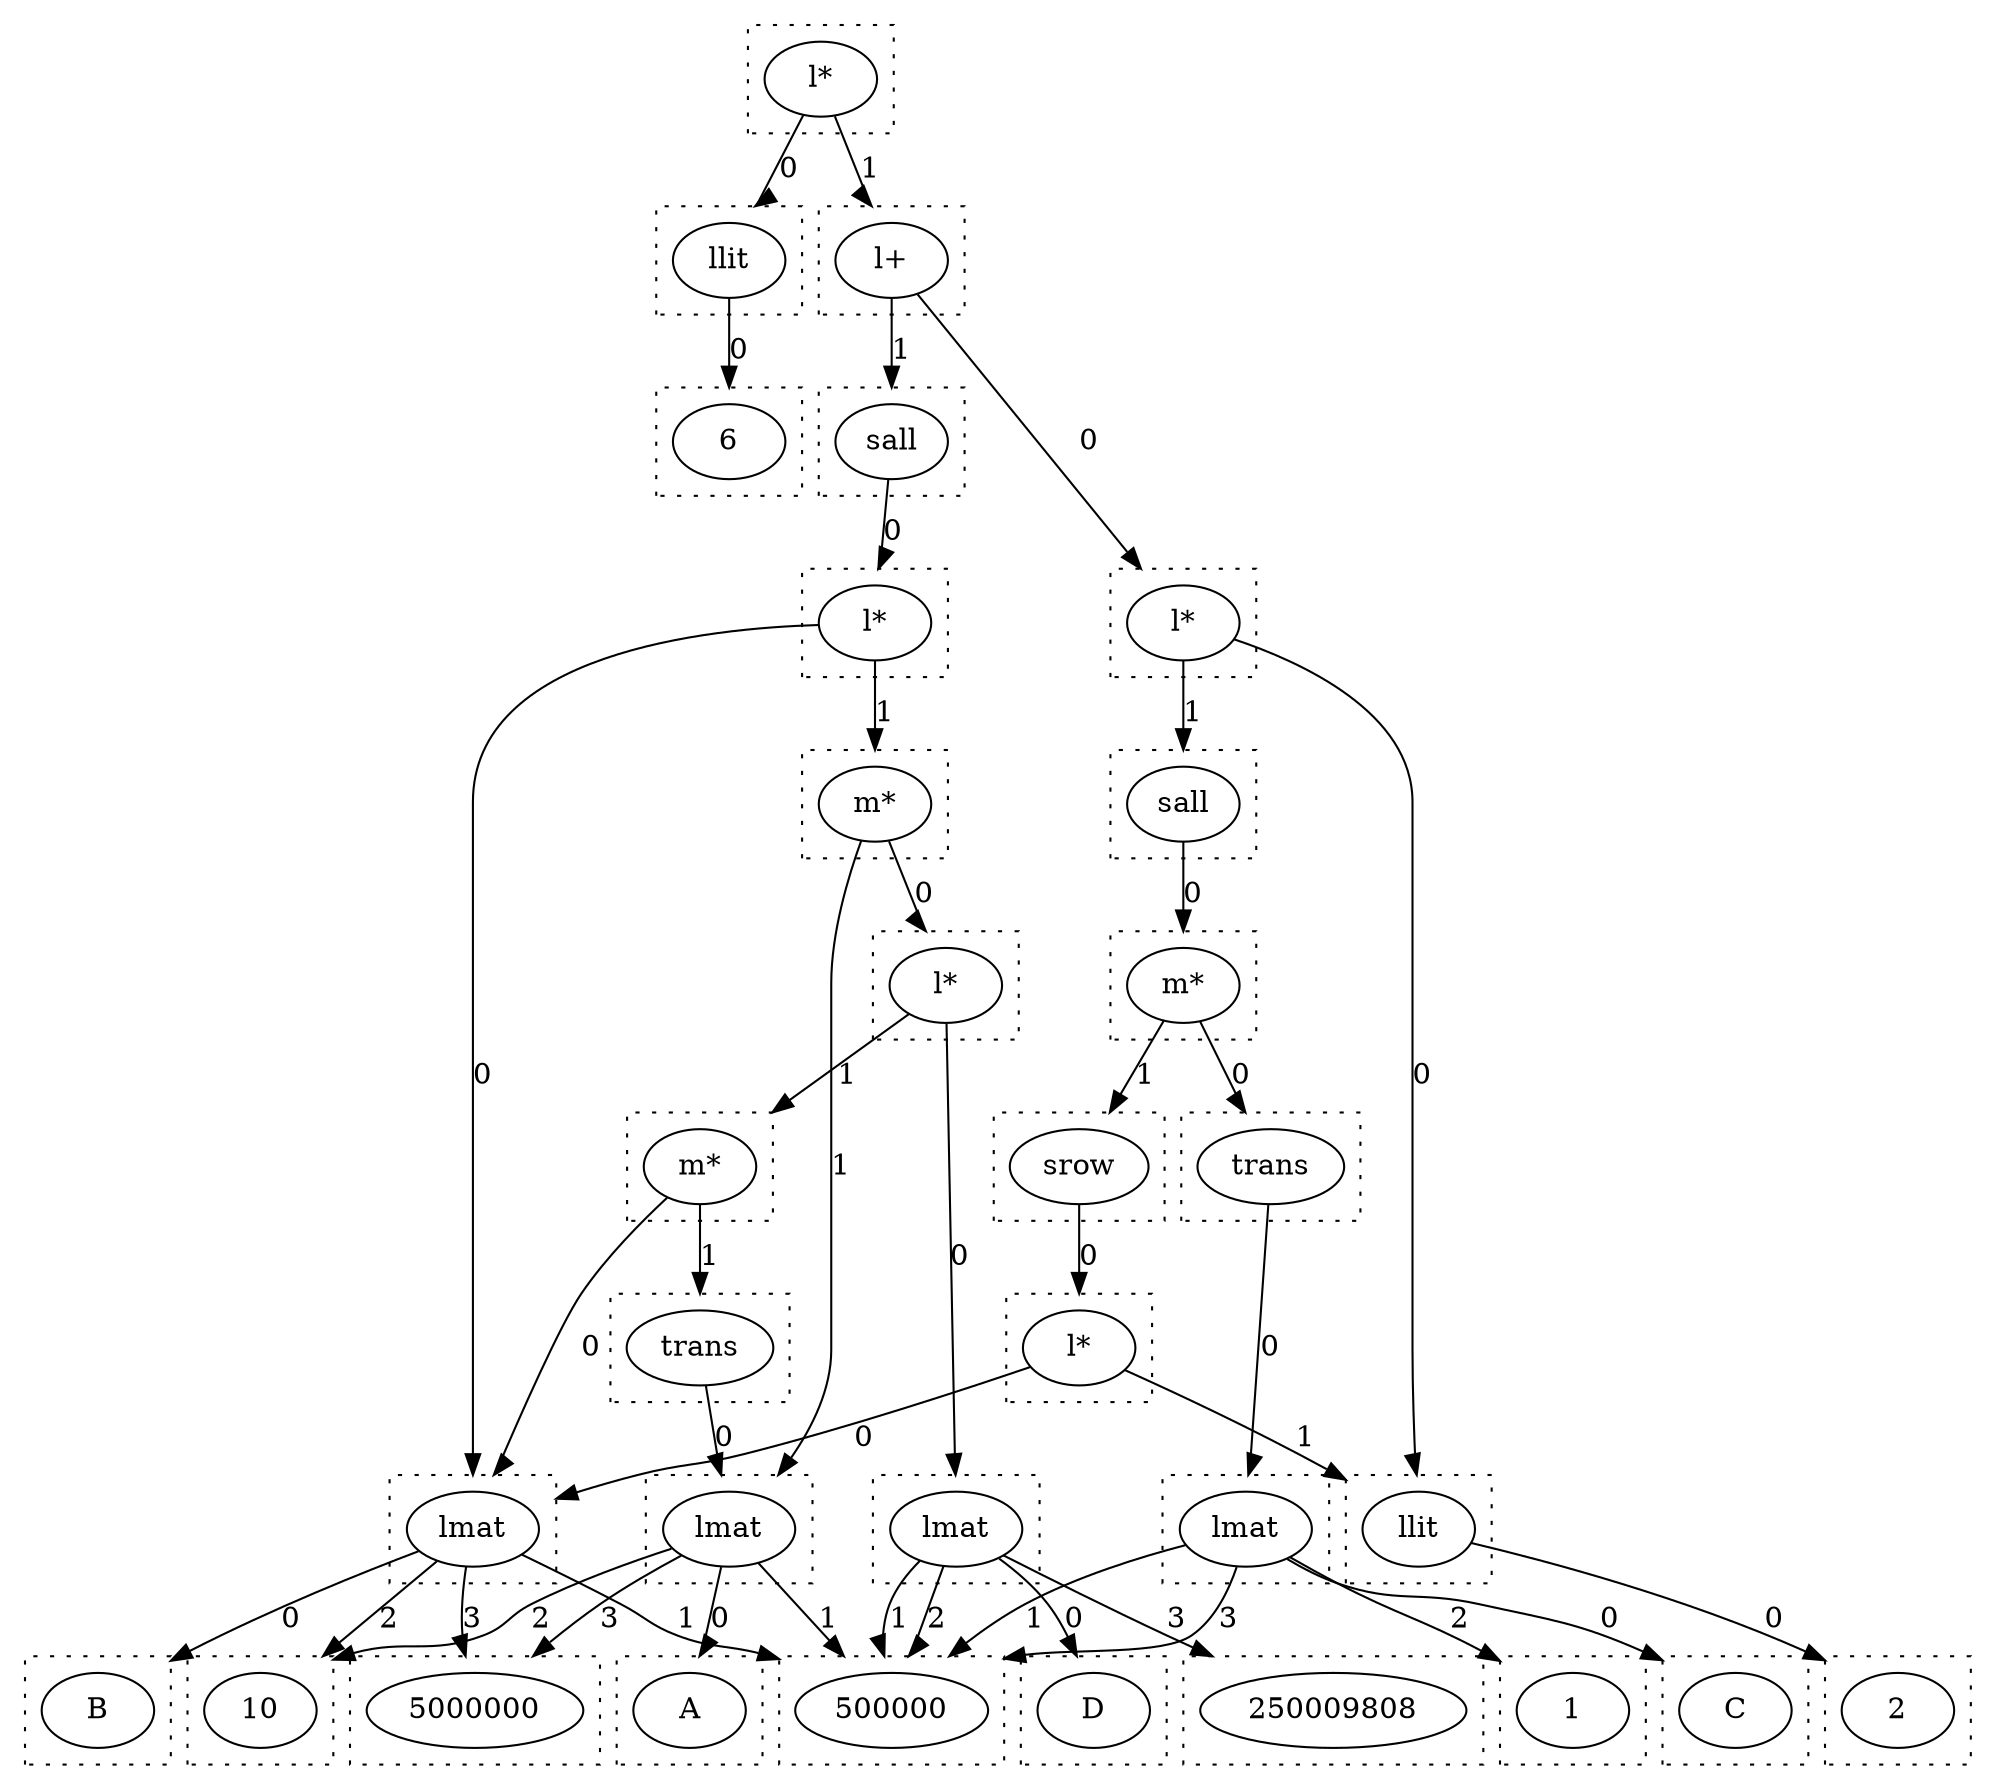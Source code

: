 digraph {
  compound=true
  subgraph cluster_0 {
    style=dotted
    0.0[label = "6"]
  }
  subgraph cluster_1 {
    style=dotted
    1.0[label = "llit"]
  }
  subgraph cluster_2 {
    style=dotted
    2.0[label = "2"]
  }
  subgraph cluster_3 {
    style=dotted
    3.0[label = "llit"]
  }
  subgraph cluster_4 {
    style=dotted
    4.0[label = "C"]
  }
  subgraph cluster_5 {
    style=dotted
    5.0[label = "500000"]
  }
  subgraph cluster_6 {
    style=dotted
    6.0[label = "1"]
  }
  subgraph cluster_7 {
    style=dotted
    7.0[label = "lmat"]
  }
  subgraph cluster_8 {
    style=dotted
    8.0[label = "trans"]
  }
  subgraph cluster_9 {
    style=dotted
    9.0[label = "B"]
  }
  subgraph cluster_10 {
    style=dotted
    10.0[label = "10"]
  }
  subgraph cluster_11 {
    style=dotted
    11.0[label = "5000000"]
  }
  subgraph cluster_12 {
    style=dotted
    12.0[label = "lmat"]
  }
  subgraph cluster_13 {
    style=dotted
    13.0[label = "l*"]
  }
  subgraph cluster_14 {
    style=dotted
    14.0[label = "srow"]
  }
  subgraph cluster_15 {
    style=dotted
    15.0[label = "m*"]
  }
  subgraph cluster_16 {
    style=dotted
    16.0[label = "sall"]
  }
  subgraph cluster_17 {
    style=dotted
    17.0[label = "l*"]
  }
  subgraph cluster_18 {
    style=dotted
    18.0[label = "D"]
  }
  subgraph cluster_19 {
    style=dotted
    19.0[label = "250009808"]
  }
  subgraph cluster_20 {
    style=dotted
    20.0[label = "lmat"]
  }
  subgraph cluster_21 {
    style=dotted
    21.0[label = "A"]
  }
  subgraph cluster_22 {
    style=dotted
    22.0[label = "lmat"]
  }
  subgraph cluster_23 {
    style=dotted
    23.0[label = "trans"]
  }
  subgraph cluster_24 {
    style=dotted
    24.0[label = "m*"]
  }
  subgraph cluster_25 {
    style=dotted
    25.0[label = "l*"]
  }
  subgraph cluster_26 {
    style=dotted
    26.0[label = "m*"]
  }
  subgraph cluster_27 {
    style=dotted
    27.0[label = "l*"]
  }
  subgraph cluster_28 {
    style=dotted
    28.0[label = "sall"]
  }
  subgraph cluster_29 {
    style=dotted
    29.0[label = "l+"]
  }
  subgraph cluster_30 {
    style=dotted
    30.0[label = "l*"]
  }
  1.0 -> 0.0 [lhead = cluster_0, label = 0]
  3.0 -> 2.0 [lhead = cluster_2, label = 0]
  7.0 -> 4.0 [lhead = cluster_4, label = 0]
  7.0 -> 5.0 [lhead = cluster_5, label = 1]
  7.0 -> 6.0 [lhead = cluster_6, label = 2]
  7.0 -> 5.0 [lhead = cluster_5, label = 3]
  8.0 -> 7.0 [lhead = cluster_7, label = 0]
  12.0 -> 9.0 [lhead = cluster_9, label = 0]
  12.0 -> 5.0 [lhead = cluster_5, label = 1]
  12.0 -> 10.0 [lhead = cluster_10, label = 2]
  12.0 -> 11.0 [lhead = cluster_11, label = 3]
  13.0 -> 12.0 [lhead = cluster_12, label = 0]
  13.0 -> 3.0 [lhead = cluster_3, label = 1]
  14.0 -> 13.0 [lhead = cluster_13, label = 0]
  15.0 -> 8.0 [lhead = cluster_8, label = 0]
  15.0 -> 14.0 [lhead = cluster_14, label = 1]
  16.0 -> 15.0 [lhead = cluster_15, label = 0]
  17.0 -> 3.0 [lhead = cluster_3, label = 0]
  17.0 -> 16.0 [lhead = cluster_16, label = 1]
  20.0 -> 18.0 [lhead = cluster_18, label = 0]
  20.0 -> 5.0 [lhead = cluster_5, label = 1]
  20.0 -> 5.0 [lhead = cluster_5, label = 2]
  20.0 -> 19.0 [lhead = cluster_19, label = 3]
  22.0 -> 21.0 [lhead = cluster_21, label = 0]
  22.0 -> 5.0 [lhead = cluster_5, label = 1]
  22.0 -> 10.0 [lhead = cluster_10, label = 2]
  22.0 -> 11.0 [lhead = cluster_11, label = 3]
  23.0 -> 22.0 [lhead = cluster_22, label = 0]
  24.0 -> 12.0 [lhead = cluster_12, label = 0]
  24.0 -> 23.0 [lhead = cluster_23, label = 1]
  25.0 -> 20.0 [lhead = cluster_20, label = 0]
  25.0 -> 24.0 [lhead = cluster_24, label = 1]
  26.0 -> 25.0 [lhead = cluster_25, label = 0]
  26.0 -> 22.0 [lhead = cluster_22, label = 1]
  27.0 -> 12.0 [lhead = cluster_12, label = 0]
  27.0 -> 26.0 [lhead = cluster_26, label = 1]
  28.0 -> 27.0 [lhead = cluster_27, label = 0]
  29.0 -> 17.0 [lhead = cluster_17, label = 0]
  29.0 -> 28.0 [lhead = cluster_28, label = 1]
  30.0 -> 1.0 [lhead = cluster_1, label = 0]
  30.0 -> 29.0 [lhead = cluster_29, label = 1]
}